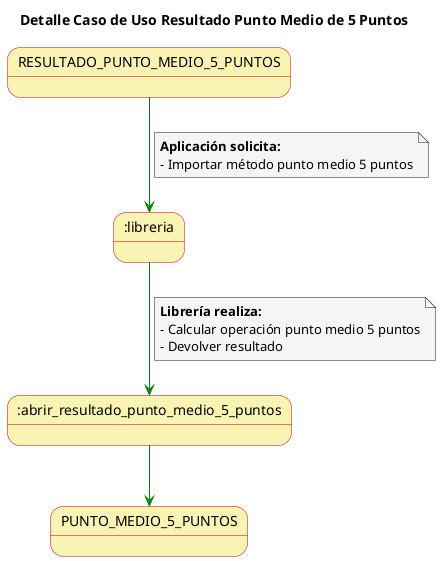 @startuml

skinparam state {
  BackgroundColor #faf4b4
  BorderColor #c90000
}

skinparam note {
  BackgroundColor #f5f5f5
}

skinparam linetype polyline

title Detalle Caso de Uso Resultado Punto Medio de 5 Puntos

RESULTADO_PUNTO_MEDIO_5_PUNTOS-[#green]-> :libreria
note on link
  **Aplicación solicita:**
  - Importar método punto medio 5 puntos
end note

:libreria -[#green]-> :abrir_resultado_punto_medio_5_puntos
note on link
  **Librería realiza:**
  - Calcular operación punto medio 5 puntos
  - Devolver resultado
end note

:abrir_resultado_punto_medio_5_puntos-[#green]-> PUNTO_MEDIO_5_PUNTOS

@enduml